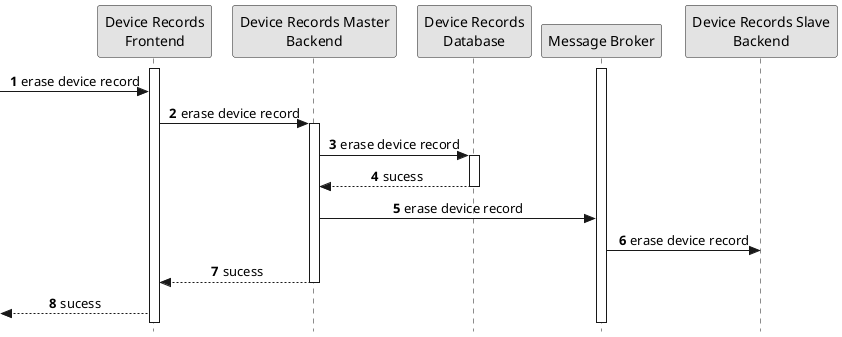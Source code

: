 @startuml process-view-level2-uc05

skinparam Monochrome true
skinparam sequenceMessageAlign center
skinparam style strictuml
hide unlinked

autonumber 1

participant "Device Records\nFrontend" as DRF
participant "Device Records Master\nBackend" as DRMB
participant "Device Records\nDatabase" as DRDB
participant "Message Broker" as MB
participant "Device Records Slave\nBackend" as DRSB

activate MB
activate DRF

-> DRF: erase device record

DRF -> DRMB: erase device record
activate DRMB

DRMB -> DRDB: erase device record
activate DRDB

DRDB --> DRMB: sucess
deactivate DRDB

DRMB -> MB: erase device record

MB -> DRSB: erase device record

DRMB --> DRF: sucess

deactivate DRMB

<-- DRF: sucess

@enduml
